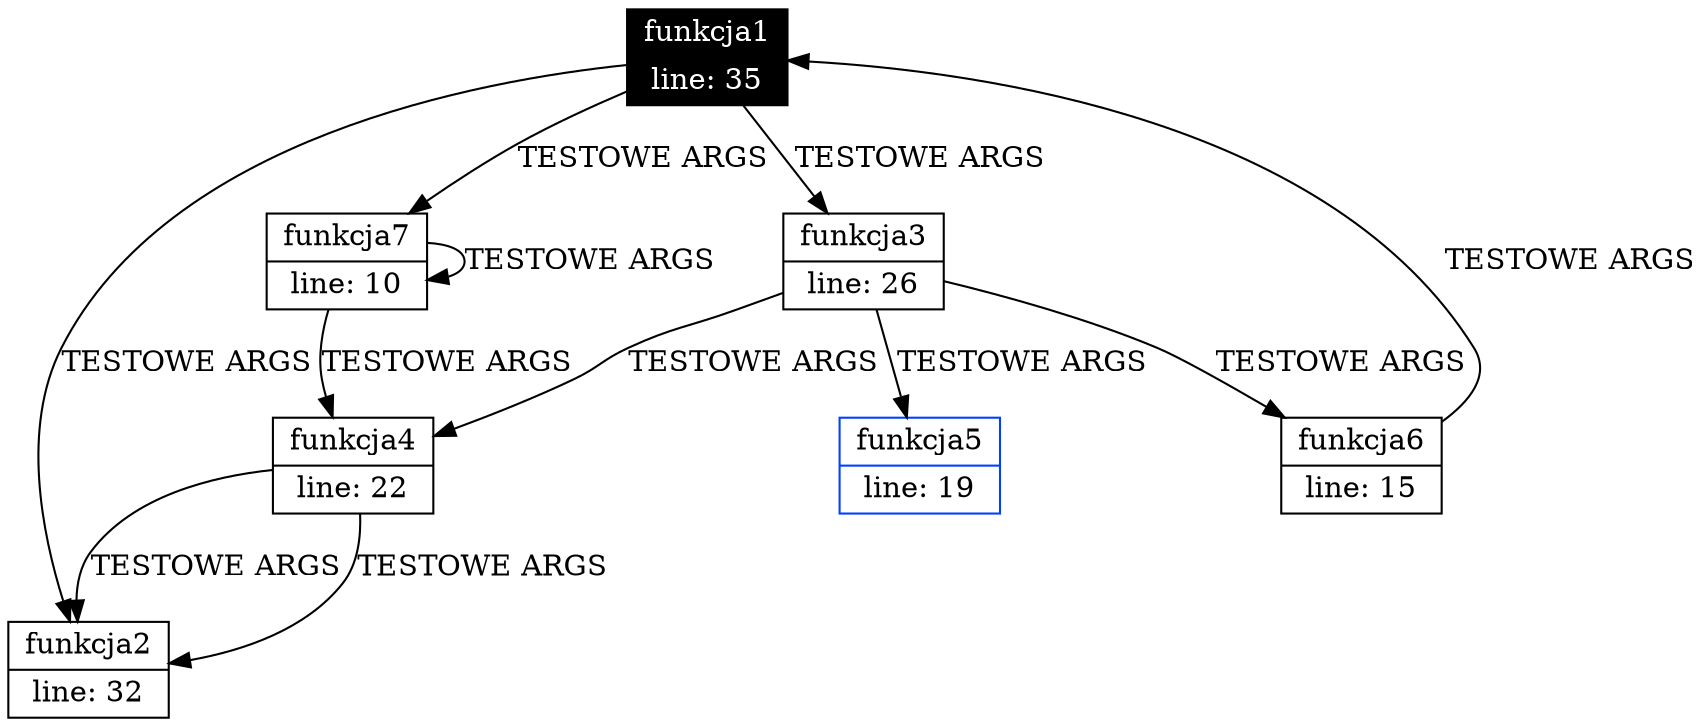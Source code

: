 digraph FlowGraph {
	funkcja1 [label="{<f0> funkcja1|<f1> line: 35}" shape=ellipse, height=0.2,style="filled", color="#000000", fontcolor="#FFFFFF"];
	funkcja7 [label="{<f0> funkcja7|<f1> line: 10}" shape=record];
	funkcja4 [label="{<f0> funkcja4|<f1> line: 22}" shape=record];
	funkcja2 [label="{<f0> funkcja2|<f1> line: 32}" shape=record];
	funkcja7 [label="{<f0> funkcja7|<f1> line: 10}" shape=record];
	funkcja2 [label="{<f0> funkcja2|<f1> line: 32}" shape=record];
	funkcja3 [label="{<f0> funkcja3|<f1> line: 26}" shape=record];
	funkcja4 [label="{<f0> funkcja4|<f1> line: 22}" shape=record];
	funkcja2 [label="{<f0> funkcja2|<f1> line: 32}" shape=record];
	funkcja5 [label="{<f0> funkcja5|<f1> line: 19}" shape=record, color="#0040FF"];
	funkcja6 [label="{<f0> funkcja6|<f1> line: 15}" shape=record];
	funkcja1 [label="{<f0> funkcja1|<f1> line: 35}" shape=record];

	funkcja1 -> funkcja7 [label="TESTOWE ARGS"];
	funkcja1 -> funkcja2 [label="TESTOWE ARGS"];
	funkcja1 -> funkcja3 [label="TESTOWE ARGS"];
	funkcja7 -> funkcja4 [label="TESTOWE ARGS"];
	funkcja7 -> funkcja7 [label="TESTOWE ARGS"];
	funkcja4 -> funkcja2 [label="TESTOWE ARGS"];
	funkcja3 -> funkcja4 [label="TESTOWE ARGS"];
	funkcja3 -> funkcja5 [label="TESTOWE ARGS"];
	funkcja3 -> funkcja6 [label="TESTOWE ARGS"];
	funkcja4 -> funkcja2 [label="TESTOWE ARGS"];
	funkcja6 -> funkcja1 [label="TESTOWE ARGS"];
}